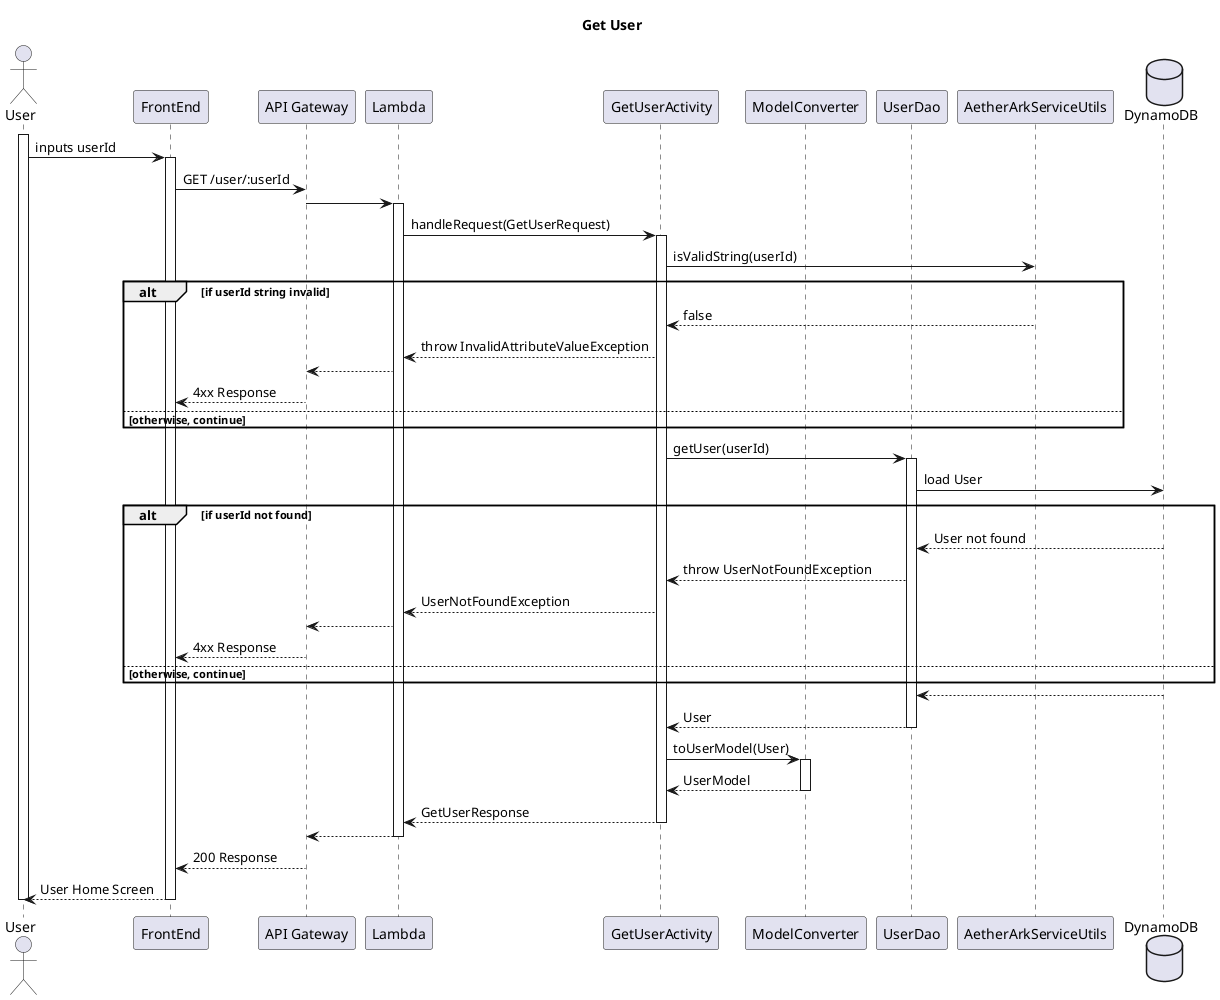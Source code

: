 @startuml

actor User
participant FrontEnd
participant "API Gateway" as APIGateway
participant Lambda
participant GetUserActivity
participant ModelConverter
participant UserDao
participant AetherArkServiceUtils
database DynamoDB

title Get User

activate User
User -> FrontEnd : inputs userId
activate FrontEnd
FrontEnd -> APIGateway : GET /user/:userId
APIGateway -> Lambda
activate Lambda
Lambda -> GetUserActivity : handleRequest(GetUserRequest)
activate GetUserActivity
GetUserActivity -> AetherArkServiceUtils : isValidString(userId)
alt if userId string invalid
    GetUserActivity <-- AetherArkServiceUtils : false
    Lambda <-- GetUserActivity : throw InvalidAttributeValueException
    APIGateway <-- Lambda
    FrontEnd <-- APIGateway : 4xx Response
else otherwise, continue
end

GetUserActivity -> UserDao : getUser(userId)
activate UserDao
UserDao -> DynamoDB : load User

alt if userId not found
    UserDao <-- DynamoDB : User not found
    GetUserActivity <-- UserDao : throw UserNotFoundException
    Lambda <-- GetUserActivity : UserNotFoundException
    APIGateway <-- Lambda
    FrontEnd <-- APIGateway : 4xx Response
else otherwise, continue
end

UserDao <-- DynamoDB
GetUserActivity <-- UserDao : User
deactivate UserDao

GetUserActivity -> ModelConverter : toUserModel(User)
activate ModelConverter
GetUserActivity <-- ModelConverter : UserModel
deactivate ModelConverter

Lambda <-- GetUserActivity : GetUserResponse
deactivate GetUserActivity
APIGateway <-- Lambda
deactivate Lambda
FrontEnd <-- APIGateway : 200 Response
User <-- FrontEnd : User Home Screen
deactivate FrontEnd
deactivate User

@enduml